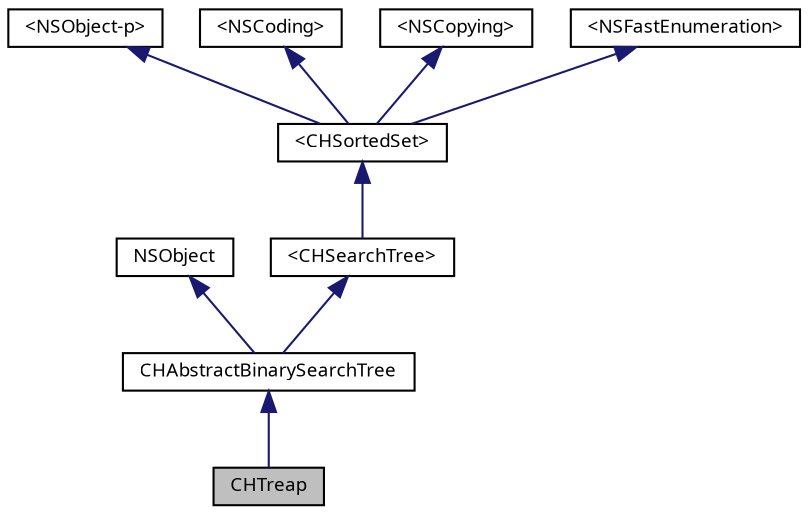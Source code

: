 digraph "CHTreap"
{
  bgcolor="transparent";
  edge [fontname="LucidaGrande",fontsize="9",labelfontname="LucidaGrande",labelfontsize="9"];
  node [fontname="LucidaGrande",fontsize="9",shape=record];
  Node1 [label="CHTreap",height=0.2,width=0.4,color="black", fillcolor="grey75", style="filled" fontcolor="black"];
  Node2 -> Node1 [dir="back",color="midnightblue",fontsize="9",style="solid",fontname="LucidaGrande"];
  Node2 [label="CHAbstractBinarySearchTree",height=0.2,width=0.4,color="black",URL="$interface_c_h_abstract_binary_search_tree.html",tooltip="An abstract CHSearchTree with many default method implementations."];
  Node3 -> Node2 [dir="back",color="midnightblue",fontsize="9",style="solid",fontname="LucidaGrande"];
  Node3 [label="NSObject",height=0.2,width=0.4,color="black",URL="/Users/pavellitvinenko/Documents/My Projects/LoopsequeDJ/App/Libraries/CHDataStructures/doxygen/doxygen-cocoa-tags.xml$http://developer.apple.com/mac/library/documentation/Cocoa/Reference/Foundation/Classes/NSObject_Class/Reference/Reference.html"];
  Node4 -> Node2 [dir="back",color="midnightblue",fontsize="9",style="solid",fontname="LucidaGrande"];
  Node4 [label="\<CHSearchTree\>",height=0.2,width=0.4,color="black",URL="$protocol_c_h_search_tree-p.html",tooltip="A protocol which specifes an interface for search trees, such as standard binary trees, B-trees, N-ary trees, or any similar tree-like structure."];
  Node5 -> Node4 [dir="back",color="midnightblue",fontsize="9",style="solid",fontname="LucidaGrande"];
  Node5 [label="\<CHSortedSet\>",height=0.2,width=0.4,color="black",URL="$protocol_c_h_sorted_set-p.html",tooltip="A protocol which specifes an interface for sorted sets."];
  Node6 -> Node5 [dir="back",color="midnightblue",fontsize="9",style="solid",fontname="LucidaGrande"];
  Node6 [label="\<NSObject-p\>",height=0.2,width=0.4,color="black",URL="/Users/pavellitvinenko/Documents/My Projects/LoopsequeDJ/App/Libraries/CHDataStructures/doxygen/doxygen-cocoa-tags.xml$http://developer.apple.com/mac/library/documentation/Cocoa/Reference/Foundation/Protocols/NSObject_Protocol/Reference/NSObject.html"];
  Node7 -> Node5 [dir="back",color="midnightblue",fontsize="9",style="solid",fontname="LucidaGrande"];
  Node7 [label="\<NSCoding\>",height=0.2,width=0.4,color="black",URL="/Users/pavellitvinenko/Documents/My Projects/LoopsequeDJ/App/Libraries/CHDataStructures/doxygen/doxygen-cocoa-tags.xml$http://developer.apple.com/mac/library/documentation/Cocoa/Reference/Foundation/Protocols/NSCoding_Protocol/Reference/Reference.html"];
  Node8 -> Node5 [dir="back",color="midnightblue",fontsize="9",style="solid",fontname="LucidaGrande"];
  Node8 [label="\<NSCopying\>",height=0.2,width=0.4,color="black",URL="/Users/pavellitvinenko/Documents/My Projects/LoopsequeDJ/App/Libraries/CHDataStructures/doxygen/doxygen-cocoa-tags.xml$http://developer.apple.com/mac/library/documentation/Cocoa/Reference/Foundation/Protocols/NSCopying_Protocol/Reference/Reference.html"];
  Node9 -> Node5 [dir="back",color="midnightblue",fontsize="9",style="solid",fontname="LucidaGrande"];
  Node9 [label="\<NSFastEnumeration\>",height=0.2,width=0.4,color="black",URL="/Users/pavellitvinenko/Documents/My Projects/LoopsequeDJ/App/Libraries/CHDataStructures/doxygen/doxygen-cocoa-tags.xml$http://developer.apple.com/mac/library/documentation/Cocoa/Reference/NSFastEnumeration_protocol/Reference/NSFastEnumeration.html"];
}
